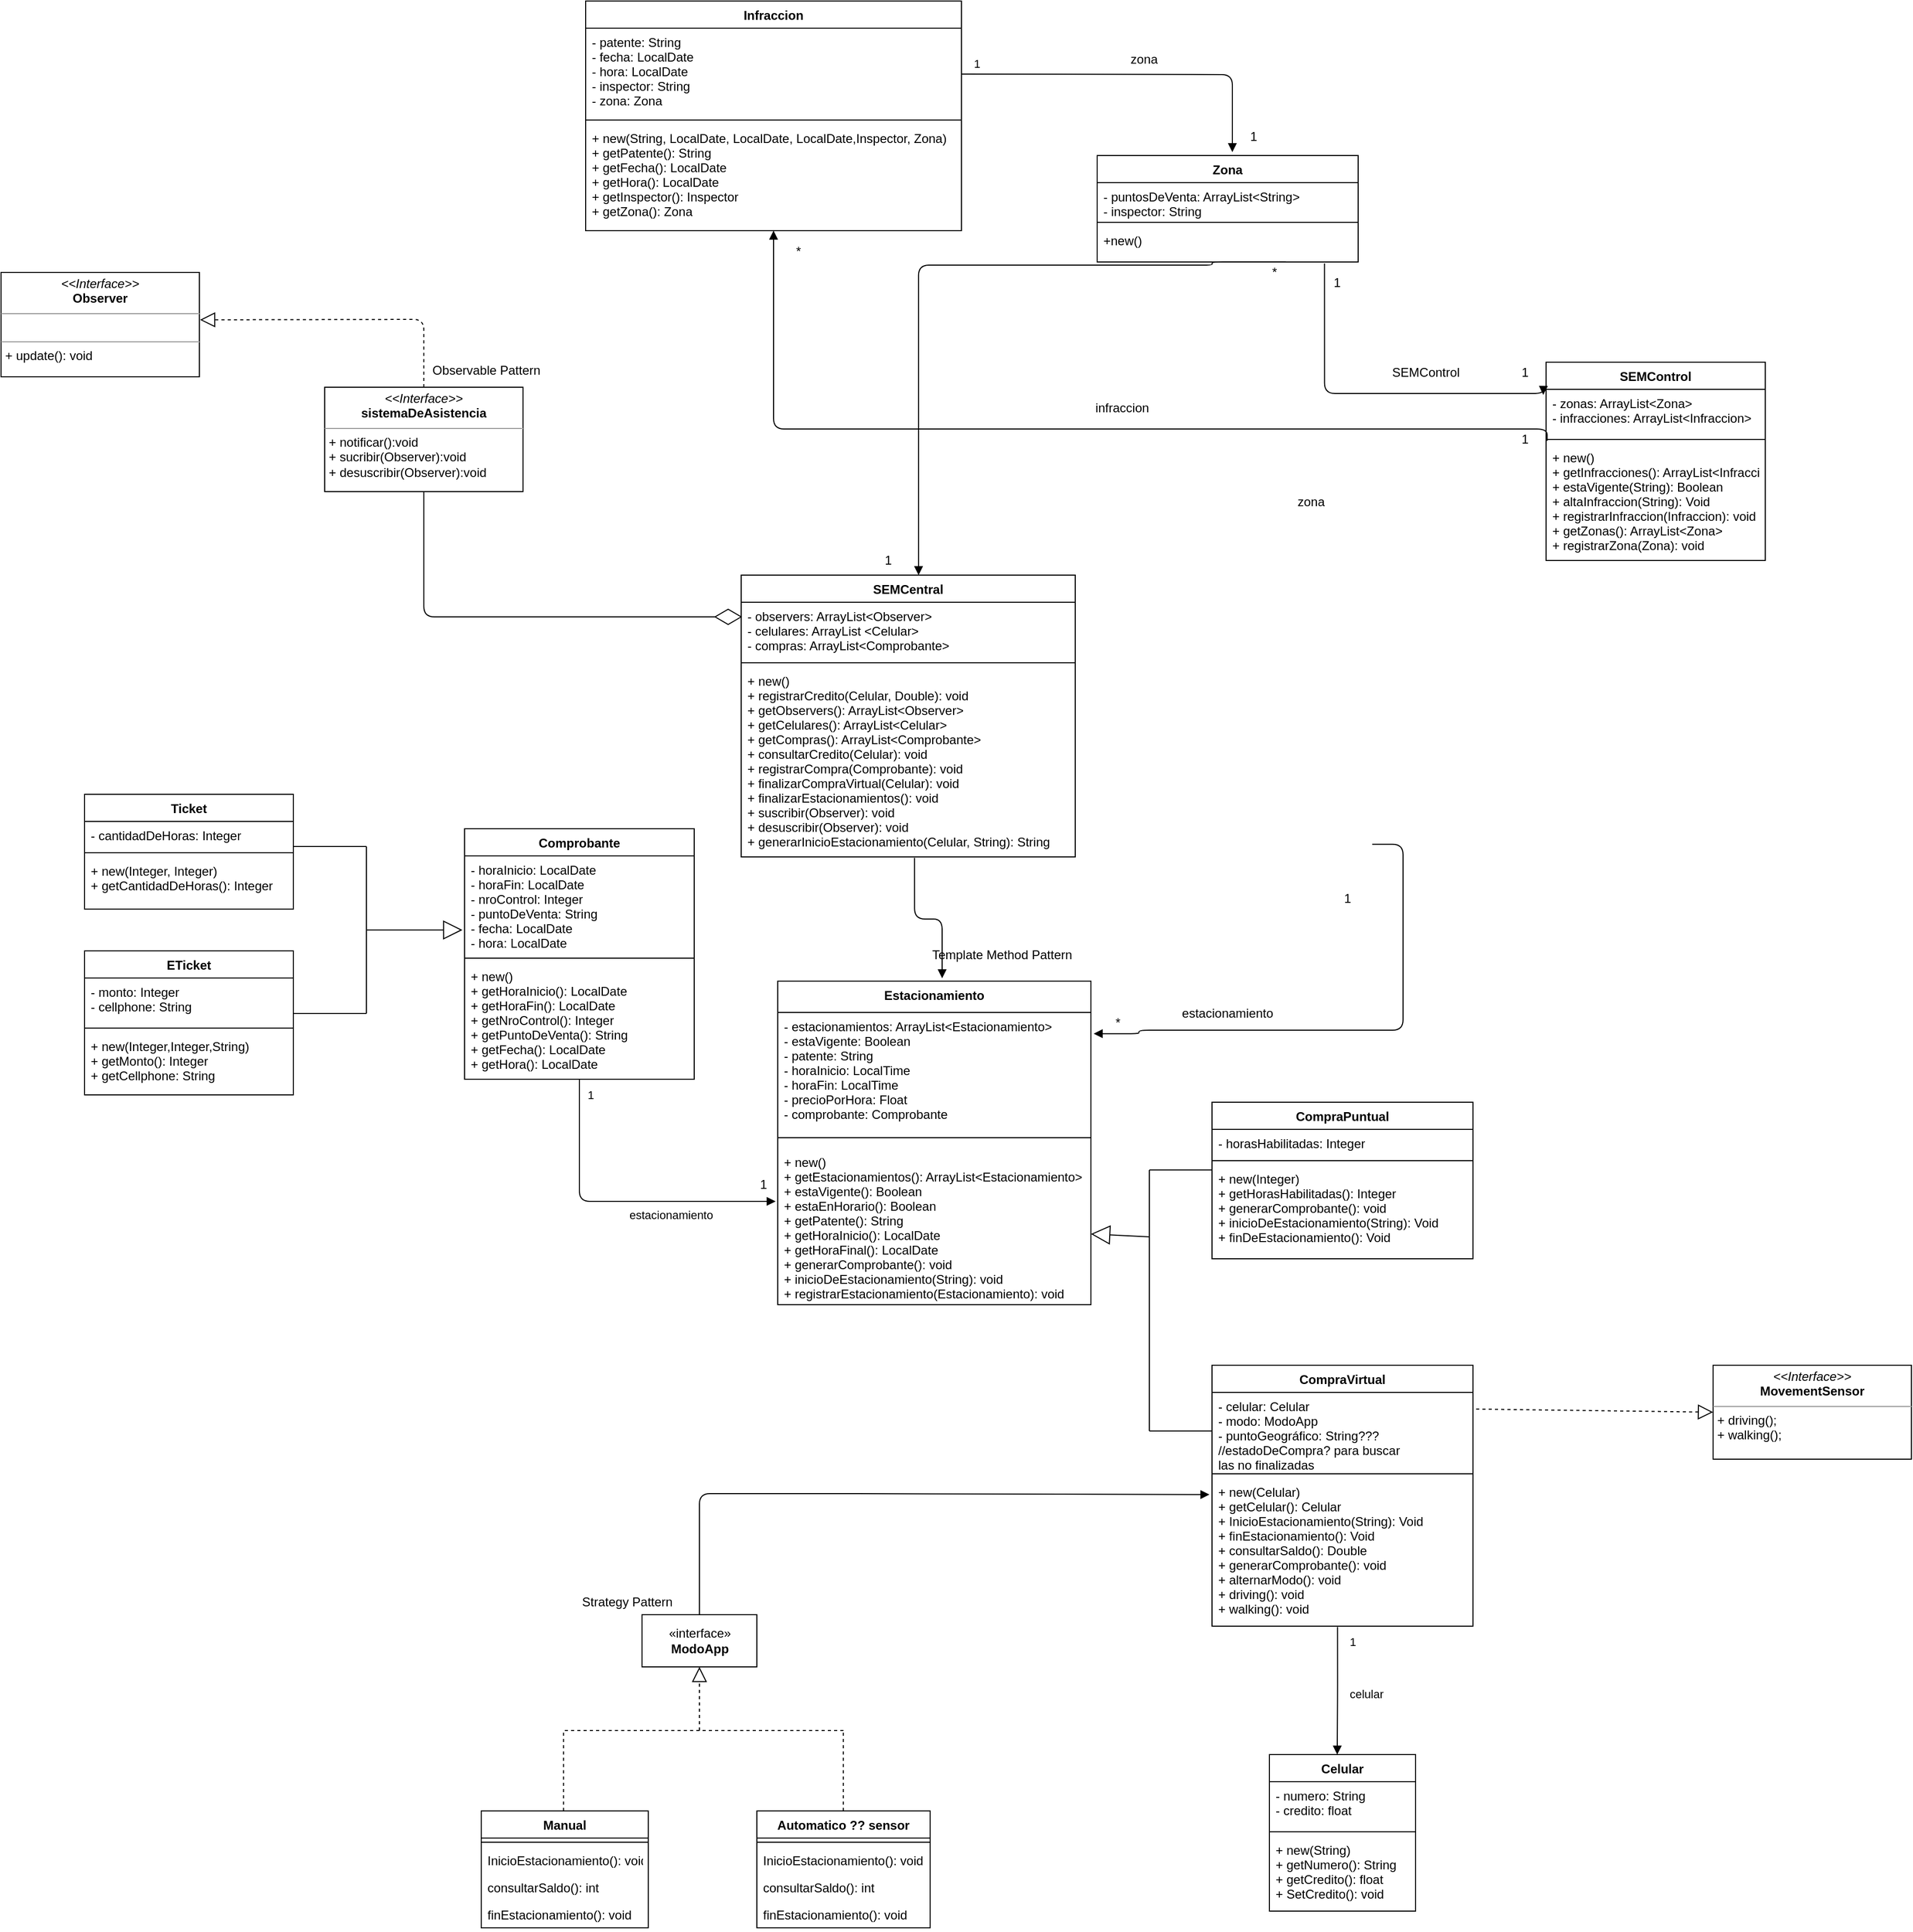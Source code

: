 <mxfile version="13.7.9" type="device"><diagram id="zWDdYugNEqTmdTYot4DA" name="Página-1"><mxGraphModel dx="2831" dy="1608" grid="1" gridSize="10" guides="1" tooltips="1" connect="1" arrows="1" fold="1" page="1" pageScale="1" pageWidth="1169" pageHeight="827" math="0" shadow="0"><root><mxCell id="0"/><mxCell id="1" parent="0"/><mxCell id="G2JlKahkvzNSAjYMPbh3-13" value="«interface»&lt;br&gt;&lt;b&gt;ModoApp&lt;/b&gt;" style="html=1;" parent="1" vertex="1"><mxGeometry x="254" y="816" width="110" height="50" as="geometry"/></mxCell><mxCell id="1degCRgwZSF1zZD3Z5Yq-2" value="&lt;p style=&quot;margin: 0px ; margin-top: 4px ; text-align: center&quot;&gt;&lt;i&gt;&amp;lt;&amp;lt;Interface&amp;gt;&amp;gt;&lt;/i&gt;&lt;br&gt;&lt;b&gt;sistemaDeAsistencia&lt;/b&gt;&lt;/p&gt;&lt;hr size=&quot;1&quot;&gt;&lt;p style=&quot;margin: 0px ; margin-left: 4px&quot;&gt;&lt;/p&gt;&lt;p style=&quot;margin: 0px ; margin-left: 4px&quot;&gt;+ notificar():void&lt;/p&gt;&lt;p style=&quot;margin: 0px ; margin-left: 4px&quot;&gt;+ sucribir(Observer):void&lt;/p&gt;&lt;p style=&quot;margin: 0px ; margin-left: 4px&quot;&gt;+ desuscribir(Observer):void&lt;/p&gt;" style="verticalAlign=top;align=left;overflow=fill;fontSize=12;fontFamily=Helvetica;html=1;" parent="1" vertex="1"><mxGeometry x="-50" y="-360" width="190" height="100" as="geometry"/></mxCell><mxCell id="1degCRgwZSF1zZD3Z5Yq-17" value="" style="endArrow=block;endSize=16;endFill=0;html=1;jumpSize=6;" parent="1" edge="1"><mxGeometry width="160" relative="1" as="geometry"><mxPoint x="-10" y="160" as="sourcePoint"/><mxPoint x="82" y="160" as="targetPoint"/><Array as="points"/></mxGeometry></mxCell><mxCell id="1degCRgwZSF1zZD3Z5Yq-19" value="&lt;p style=&quot;margin: 0px ; margin-top: 4px ; text-align: center&quot;&gt;&lt;i&gt;&amp;lt;&amp;lt;Interface&amp;gt;&amp;gt;&lt;/i&gt;&lt;br&gt;&lt;b&gt;Observer&lt;/b&gt;&lt;/p&gt;&lt;hr size=&quot;1&quot;&gt;&lt;p style=&quot;margin: 0px ; margin-left: 4px&quot;&gt;&lt;br&gt;&lt;/p&gt;&lt;hr size=&quot;1&quot;&gt;&lt;p style=&quot;margin: 0px ; margin-left: 4px&quot;&gt;+ update(): void&lt;/p&gt;" style="verticalAlign=top;align=left;overflow=fill;fontSize=12;fontFamily=Helvetica;html=1;" parent="1" vertex="1"><mxGeometry x="-360" y="-470" width="190" height="100" as="geometry"/></mxCell><mxCell id="1degCRgwZSF1zZD3Z5Yq-22" value="Template Method Pattern" style="text;align=center;fontStyle=0;verticalAlign=middle;spacingLeft=3;spacingRight=3;strokeColor=none;rotatable=0;points=[[0,0.5],[1,0.5]];portConstraint=eastwest;" parent="1" vertex="1"><mxGeometry x="524" y="170" width="150" height="26" as="geometry"/></mxCell><mxCell id="1degCRgwZSF1zZD3Z5Yq-23" value="Observable Pattern" style="text;align=center;fontStyle=0;verticalAlign=middle;spacingLeft=3;spacingRight=3;strokeColor=none;rotatable=0;points=[[0,0.5],[1,0.5]];portConstraint=eastwest;" parent="1" vertex="1"><mxGeometry x="50" y="-390" width="110" height="26" as="geometry"/></mxCell><mxCell id="1degCRgwZSF1zZD3Z5Yq-24" value="Strategy Pattern" style="text;align=center;fontStyle=0;verticalAlign=middle;spacingLeft=3;spacingRight=3;strokeColor=none;rotatable=0;points=[[0,0.5],[1,0.5]];portConstraint=eastwest;" parent="1" vertex="1"><mxGeometry x="200" y="790" width="80" height="26" as="geometry"/></mxCell><mxCell id="1degCRgwZSF1zZD3Z5Yq-25" value="*" style="text;html=1;strokeColor=none;fillColor=none;align=center;verticalAlign=middle;whiteSpace=wrap;rounded=0;" parent="1" vertex="1"><mxGeometry x="840" y="-480" width="40" height="20" as="geometry"/></mxCell><mxCell id="Cveqip_SLvgrmcc0p-iW-20" value="Zona" style="swimlane;fontStyle=1;align=center;verticalAlign=top;childLayout=stackLayout;horizontal=1;startSize=26;horizontalStack=0;resizeParent=1;resizeParentMax=0;resizeLast=0;collapsible=1;marginBottom=0;" parent="1" vertex="1"><mxGeometry x="690" y="-582" width="250" height="102" as="geometry"/></mxCell><mxCell id="Cveqip_SLvgrmcc0p-iW-21" value="- puntosDeVenta: ArrayList&lt;String&gt;&#10;- inspector: String" style="text;strokeColor=none;fillColor=none;align=left;verticalAlign=top;spacingLeft=4;spacingRight=4;overflow=hidden;rotatable=0;points=[[0,0.5],[1,0.5]];portConstraint=eastwest;" parent="Cveqip_SLvgrmcc0p-iW-20" vertex="1"><mxGeometry y="26" width="250" height="34" as="geometry"/></mxCell><mxCell id="Cveqip_SLvgrmcc0p-iW-22" value="" style="line;strokeWidth=1;fillColor=none;align=left;verticalAlign=middle;spacingTop=-1;spacingLeft=3;spacingRight=3;rotatable=0;labelPosition=right;points=[];portConstraint=eastwest;" parent="Cveqip_SLvgrmcc0p-iW-20" vertex="1"><mxGeometry y="60" width="250" height="8" as="geometry"/></mxCell><mxCell id="Cveqip_SLvgrmcc0p-iW-23" value="+new()" style="text;strokeColor=none;fillColor=none;align=left;verticalAlign=top;spacingLeft=4;spacingRight=4;overflow=hidden;rotatable=0;points=[[0,0.5],[1,0.5]];portConstraint=eastwest;" parent="Cveqip_SLvgrmcc0p-iW-20" vertex="1"><mxGeometry y="68" width="250" height="34" as="geometry"/></mxCell><mxCell id="UkGTE2zOA-ycfDK2QT69-9" value="Estacionamiento" style="swimlane;fontStyle=1;align=center;verticalAlign=top;childLayout=stackLayout;horizontal=1;startSize=30;horizontalStack=0;resizeParent=1;resizeParentMax=0;resizeLast=0;collapsible=1;marginBottom=0;" parent="1" vertex="1"><mxGeometry x="384" y="209" width="300" height="310" as="geometry"/></mxCell><mxCell id="UkGTE2zOA-ycfDK2QT69-10" value="- estacionamientos: ArrayList&lt;Estacionamiento&gt;&#10;- estaVigente: Boolean&#10;- patente: String&#10;- horaInicio: LocalTime&#10;- horaFin: LocalTime&#10;- precioPorHora: Float&#10;- comprobante: Comprobante" style="text;strokeColor=none;fillColor=none;align=left;verticalAlign=top;spacingLeft=4;spacingRight=4;overflow=hidden;rotatable=0;points=[[0,0.5],[1,0.5]];portConstraint=eastwest;" parent="UkGTE2zOA-ycfDK2QT69-9" vertex="1"><mxGeometry y="30" width="300" height="110" as="geometry"/></mxCell><mxCell id="UkGTE2zOA-ycfDK2QT69-11" value="" style="line;strokeWidth=1;fillColor=none;align=left;verticalAlign=middle;spacingTop=-1;spacingLeft=3;spacingRight=3;rotatable=0;labelPosition=right;points=[];portConstraint=eastwest;" parent="UkGTE2zOA-ycfDK2QT69-9" vertex="1"><mxGeometry y="140" width="300" height="20" as="geometry"/></mxCell><mxCell id="UkGTE2zOA-ycfDK2QT69-12" value="+ new()&#10;+ getEstacionamientos(): ArrayList&lt;Estacionamiento&gt;&#10;+ estaVigente(): Boolean&#10;+ estaEnHorario(): Boolean&#10;+ getPatente(): String&#10;+ getHoraInicio(): LocalDate&#10;+ getHoraFinal(): LocalDate&#10;+ generarComprobante(): void&#10;+ inicioDeEstacionamiento(String): void  &#10;+ registrarEstacionamiento(Estacionamiento): void&#10;" style="text;strokeColor=none;fillColor=none;align=left;verticalAlign=top;spacingLeft=4;spacingRight=4;overflow=hidden;rotatable=0;points=[[0,0.5],[1,0.5]];portConstraint=eastwest;" parent="UkGTE2zOA-ycfDK2QT69-9" vertex="1"><mxGeometry y="160" width="300" height="150" as="geometry"/></mxCell><mxCell id="UkGTE2zOA-ycfDK2QT69-25" value="Infraccion" style="swimlane;fontStyle=1;align=center;verticalAlign=top;childLayout=stackLayout;horizontal=1;startSize=26;horizontalStack=0;resizeParent=1;resizeParentMax=0;resizeLast=0;collapsible=1;marginBottom=0;" parent="1" vertex="1"><mxGeometry x="200" y="-730" width="360" height="220" as="geometry"/></mxCell><mxCell id="UkGTE2zOA-ycfDK2QT69-26" value="- patente: String&#10;- fecha: LocalDate&#10;- hora: LocalDate&#10;- inspector: String&#10;- zona: Zona" style="text;strokeColor=none;fillColor=none;align=left;verticalAlign=top;spacingLeft=4;spacingRight=4;overflow=hidden;rotatable=0;points=[[0,0.5],[1,0.5]];portConstraint=eastwest;" parent="UkGTE2zOA-ycfDK2QT69-25" vertex="1"><mxGeometry y="26" width="360" height="84" as="geometry"/></mxCell><mxCell id="UkGTE2zOA-ycfDK2QT69-27" value="" style="line;strokeWidth=1;fillColor=none;align=left;verticalAlign=middle;spacingTop=-1;spacingLeft=3;spacingRight=3;rotatable=0;labelPosition=right;points=[];portConstraint=eastwest;" parent="UkGTE2zOA-ycfDK2QT69-25" vertex="1"><mxGeometry y="110" width="360" height="8" as="geometry"/></mxCell><mxCell id="UkGTE2zOA-ycfDK2QT69-28" value="+ new(String, LocalDate, LocalDate, LocalDate,Inspector, Zona)&#10;+ getPatente(): String&#10;+ getFecha(): LocalDate&#10;+ getHora(): LocalDate&#10;+ getInspector(): Inspector&#10;+ getZona(): Zona" style="text;strokeColor=none;fillColor=none;align=left;verticalAlign=top;spacingLeft=4;spacingRight=4;overflow=hidden;rotatable=0;points=[[0,0.5],[1,0.5]];portConstraint=eastwest;" parent="UkGTE2zOA-ycfDK2QT69-25" vertex="1"><mxGeometry y="118" width="360" height="102" as="geometry"/></mxCell><mxCell id="UkGTE2zOA-ycfDK2QT69-46" value="SEMControl" style="swimlane;fontStyle=1;align=center;verticalAlign=top;childLayout=stackLayout;horizontal=1;startSize=26;horizontalStack=0;resizeParent=1;resizeParentMax=0;resizeLast=0;collapsible=1;marginBottom=0;" parent="1" vertex="1"><mxGeometry x="1120" y="-384" width="210" height="190" as="geometry"/></mxCell><mxCell id="UkGTE2zOA-ycfDK2QT69-47" value="- zonas: ArrayList&lt;Zona&gt;&#10;- infracciones: ArrayList&lt;Infraccion&gt;" style="text;strokeColor=none;fillColor=none;align=left;verticalAlign=top;spacingLeft=4;spacingRight=4;overflow=hidden;rotatable=0;points=[[0,0.5],[1,0.5]];portConstraint=eastwest;" parent="UkGTE2zOA-ycfDK2QT69-46" vertex="1"><mxGeometry y="26" width="210" height="44" as="geometry"/></mxCell><mxCell id="UkGTE2zOA-ycfDK2QT69-48" value="" style="line;strokeWidth=1;fillColor=none;align=left;verticalAlign=middle;spacingTop=-1;spacingLeft=3;spacingRight=3;rotatable=0;labelPosition=right;points=[];portConstraint=eastwest;" parent="UkGTE2zOA-ycfDK2QT69-46" vertex="1"><mxGeometry y="70" width="210" height="8" as="geometry"/></mxCell><mxCell id="UkGTE2zOA-ycfDK2QT69-49" value="+ new()&#10;+ getInfracciones(): ArrayList&lt;Infraccion&gt;&#10;+ estaVigente(String): Boolean&#10;+ altaInfraccion(String): Void&#10;+ registrarInfraccion(Infraccion): void&#10;+ getZonas(): ArrayList&lt;Zona&gt;&#10;+ registrarZona(Zona): void&#10;" style="text;strokeColor=none;fillColor=none;align=left;verticalAlign=top;spacingLeft=4;spacingRight=4;overflow=hidden;rotatable=0;points=[[0,0.5],[1,0.5]];portConstraint=eastwest;" parent="UkGTE2zOA-ycfDK2QT69-46" vertex="1"><mxGeometry y="78" width="210" height="112" as="geometry"/></mxCell><mxCell id="Cveqip_SLvgrmcc0p-iW-24" value="Comprobante" style="swimlane;fontStyle=1;align=center;verticalAlign=top;childLayout=stackLayout;horizontal=1;startSize=26;horizontalStack=0;resizeParent=1;resizeParentMax=0;resizeLast=0;collapsible=1;marginBottom=0;" parent="1" vertex="1"><mxGeometry x="84" y="63" width="220" height="240" as="geometry"/></mxCell><mxCell id="Cveqip_SLvgrmcc0p-iW-25" value="- horaInicio: LocalDate&#10;- horaFin: LocalDate&#10;- nroControl: Integer&#10;- puntoDeVenta: String&#10;- fecha: LocalDate&#10;- hora: LocalDate" style="text;strokeColor=none;fillColor=none;align=left;verticalAlign=top;spacingLeft=4;spacingRight=4;overflow=hidden;rotatable=0;points=[[0,0.5],[1,0.5]];portConstraint=eastwest;" parent="Cveqip_SLvgrmcc0p-iW-24" vertex="1"><mxGeometry y="26" width="220" height="94" as="geometry"/></mxCell><mxCell id="Cveqip_SLvgrmcc0p-iW-26" value="" style="line;strokeWidth=1;fillColor=none;align=left;verticalAlign=middle;spacingTop=-1;spacingLeft=3;spacingRight=3;rotatable=0;labelPosition=right;points=[];portConstraint=eastwest;" parent="Cveqip_SLvgrmcc0p-iW-24" vertex="1"><mxGeometry y="120" width="220" height="8" as="geometry"/></mxCell><mxCell id="Cveqip_SLvgrmcc0p-iW-27" value="+ new()&#10;+ getHoraInicio(): LocalDate&#10;+ getHoraFin(): LocalDate&#10;+ getNroControl(): Integer&#10;+ getPuntoDeVenta(): String&#10;+ getFecha(): LocalDate&#10;+ getHora(): LocalDate" style="text;strokeColor=none;fillColor=none;align=left;verticalAlign=top;spacingLeft=4;spacingRight=4;overflow=hidden;rotatable=0;points=[[0,0.5],[1,0.5]];portConstraint=eastwest;" parent="Cveqip_SLvgrmcc0p-iW-24" vertex="1"><mxGeometry y="128" width="220" height="112" as="geometry"/></mxCell><mxCell id="1degCRgwZSF1zZD3Z5Yq-38" value="*" style="text;html=1;strokeColor=none;fillColor=none;align=center;verticalAlign=middle;whiteSpace=wrap;rounded=0;" parent="1" vertex="1"><mxGeometry x="690" y="239" width="40" height="20" as="geometry"/></mxCell><mxCell id="1degCRgwZSF1zZD3Z5Yq-39" value="1" style="text;html=1;strokeColor=none;fillColor=none;align=center;verticalAlign=middle;whiteSpace=wrap;rounded=0;" parent="1" vertex="1"><mxGeometry x="910" y="120" width="40" height="20" as="geometry"/></mxCell><mxCell id="1degCRgwZSF1zZD3Z5Yq-40" value="estacionamiento" style="text;html=1;strokeColor=none;fillColor=none;align=center;verticalAlign=middle;whiteSpace=wrap;rounded=0;" parent="1" vertex="1"><mxGeometry x="770" y="230" width="90" height="20" as="geometry"/></mxCell><mxCell id="1degCRgwZSF1zZD3Z5Yq-41" value="*" style="text;html=1;strokeColor=none;fillColor=none;align=center;verticalAlign=middle;whiteSpace=wrap;rounded=0;" parent="1" vertex="1"><mxGeometry x="384" y="-500" width="40" height="20" as="geometry"/></mxCell><mxCell id="1degCRgwZSF1zZD3Z5Yq-42" value="1" style="text;html=1;strokeColor=none;fillColor=none;align=center;verticalAlign=middle;whiteSpace=wrap;rounded=0;" parent="1" vertex="1"><mxGeometry x="900" y="-470" width="40" height="20" as="geometry"/></mxCell><mxCell id="1degCRgwZSF1zZD3Z5Yq-43" value="infraccion" style="text;html=1;strokeColor=none;fillColor=none;align=center;verticalAlign=middle;whiteSpace=wrap;rounded=0;" parent="1" vertex="1"><mxGeometry x="669" y="-350" width="90" height="20" as="geometry"/></mxCell><mxCell id="1degCRgwZSF1zZD3Z5Yq-46" value="1" style="text;html=1;strokeColor=none;fillColor=none;align=center;verticalAlign=middle;whiteSpace=wrap;rounded=0;" parent="1" vertex="1"><mxGeometry x="1080" y="-384" width="40" height="20" as="geometry"/></mxCell><mxCell id="1degCRgwZSF1zZD3Z5Yq-47" value="1" style="text;html=1;strokeColor=none;fillColor=none;align=center;verticalAlign=middle;whiteSpace=wrap;rounded=0;" parent="1" vertex="1"><mxGeometry x="470" y="-204" width="40" height="20" as="geometry"/></mxCell><mxCell id="1degCRgwZSF1zZD3Z5Yq-50" value="1" style="text;html=1;strokeColor=none;fillColor=none;align=center;verticalAlign=middle;whiteSpace=wrap;rounded=0;" parent="1" vertex="1"><mxGeometry x="1080" y="-320" width="40" height="20" as="geometry"/></mxCell><mxCell id="1degCRgwZSF1zZD3Z5Yq-51" value="SEMControl" style="text;html=1;strokeColor=none;fillColor=none;align=center;verticalAlign=middle;whiteSpace=wrap;rounded=0;" parent="1" vertex="1"><mxGeometry x="960" y="-384" width="90" height="20" as="geometry"/></mxCell><mxCell id="1degCRgwZSF1zZD3Z5Yq-57" value="1" style="text;html=1;strokeColor=none;fillColor=none;align=center;verticalAlign=middle;whiteSpace=wrap;rounded=0;" parent="1" vertex="1"><mxGeometry x="820" y="-610" width="40" height="20" as="geometry"/></mxCell><mxCell id="1degCRgwZSF1zZD3Z5Yq-58" value="zona" style="text;html=1;strokeColor=none;fillColor=none;align=center;verticalAlign=middle;whiteSpace=wrap;rounded=0;" parent="1" vertex="1"><mxGeometry x="690" y="-684" width="90" height="20" as="geometry"/></mxCell><mxCell id="1degCRgwZSF1zZD3Z5Yq-61" value="zona" style="text;html=1;strokeColor=none;fillColor=none;align=center;verticalAlign=middle;whiteSpace=wrap;rounded=0;" parent="1" vertex="1"><mxGeometry x="850" y="-260" width="90" height="20" as="geometry"/></mxCell><mxCell id="1degCRgwZSF1zZD3Z5Yq-70" value="&lt;p style=&quot;margin: 0px ; margin-top: 4px ; text-align: center&quot;&gt;&lt;i&gt;&amp;lt;&amp;lt;Interface&amp;gt;&amp;gt;&lt;/i&gt;&lt;br&gt;&lt;b&gt;MovementSensor&lt;/b&gt;&lt;/p&gt;&lt;hr size=&quot;1&quot;&gt;&lt;p style=&quot;margin: 0px 0px 0px 4px&quot;&gt;+ driving();&lt;br&gt;&lt;/p&gt;&lt;p style=&quot;margin: 0px ; margin-left: 4px&quot;&gt;&lt;span&gt;+ walking()&lt;/span&gt;&lt;span&gt;;&lt;/span&gt;&lt;br&gt;&lt;/p&gt;" style="verticalAlign=top;align=left;overflow=fill;fontSize=12;fontFamily=Helvetica;html=1;" parent="1" vertex="1"><mxGeometry x="1280" y="577" width="190" height="90" as="geometry"/></mxCell><mxCell id="UkGTE2zOA-ycfDK2QT69-1" value="Ticket" style="swimlane;fontStyle=1;align=center;verticalAlign=top;childLayout=stackLayout;horizontal=1;startSize=26;horizontalStack=0;resizeParent=1;resizeParentMax=0;resizeLast=0;collapsible=1;marginBottom=0;" parent="1" vertex="1"><mxGeometry x="-280" y="30" width="200" height="110" as="geometry"/></mxCell><mxCell id="UkGTE2zOA-ycfDK2QT69-2" value="- cantidadDeHoras: Integer" style="text;strokeColor=none;fillColor=none;align=left;verticalAlign=top;spacingLeft=4;spacingRight=4;overflow=hidden;rotatable=0;points=[[0,0.5],[1,0.5]];portConstraint=eastwest;" parent="UkGTE2zOA-ycfDK2QT69-1" vertex="1"><mxGeometry y="26" width="200" height="26" as="geometry"/></mxCell><mxCell id="UkGTE2zOA-ycfDK2QT69-3" value="" style="line;strokeWidth=1;fillColor=none;align=left;verticalAlign=middle;spacingTop=-1;spacingLeft=3;spacingRight=3;rotatable=0;labelPosition=right;points=[];portConstraint=eastwest;" parent="UkGTE2zOA-ycfDK2QT69-1" vertex="1"><mxGeometry y="52" width="200" height="8" as="geometry"/></mxCell><mxCell id="UkGTE2zOA-ycfDK2QT69-4" value="+ new(Integer, Integer)&#10;+ getCantidadDeHoras(): Integer" style="text;strokeColor=none;fillColor=none;align=left;verticalAlign=top;spacingLeft=4;spacingRight=4;overflow=hidden;rotatable=0;points=[[0,0.5],[1,0.5]];portConstraint=eastwest;" parent="UkGTE2zOA-ycfDK2QT69-1" vertex="1"><mxGeometry y="60" width="200" height="50" as="geometry"/></mxCell><mxCell id="WmdUq0B6m3n7uV1WsScL-1" value="ETicket" style="swimlane;fontStyle=1;align=center;verticalAlign=top;childLayout=stackLayout;horizontal=1;startSize=26;horizontalStack=0;resizeParent=1;resizeParentMax=0;resizeLast=0;collapsible=1;marginBottom=0;" parent="1" vertex="1"><mxGeometry x="-280" y="180" width="200" height="138" as="geometry"/></mxCell><mxCell id="WmdUq0B6m3n7uV1WsScL-2" value="- monto: Integer&#10;- cellphone: String" style="text;strokeColor=none;fillColor=none;align=left;verticalAlign=top;spacingLeft=4;spacingRight=4;overflow=hidden;rotatable=0;points=[[0,0.5],[1,0.5]];portConstraint=eastwest;" parent="WmdUq0B6m3n7uV1WsScL-1" vertex="1"><mxGeometry y="26" width="200" height="44" as="geometry"/></mxCell><mxCell id="WmdUq0B6m3n7uV1WsScL-3" value="" style="line;strokeWidth=1;fillColor=none;align=left;verticalAlign=middle;spacingTop=-1;spacingLeft=3;spacingRight=3;rotatable=0;labelPosition=right;points=[];portConstraint=eastwest;" parent="WmdUq0B6m3n7uV1WsScL-1" vertex="1"><mxGeometry y="70" width="200" height="8" as="geometry"/></mxCell><mxCell id="WmdUq0B6m3n7uV1WsScL-4" value="+ new(Integer,Integer,String)&#10;+ getMonto(): Integer&#10;+ getCellphone: String" style="text;strokeColor=none;fillColor=none;align=left;verticalAlign=top;spacingLeft=4;spacingRight=4;overflow=hidden;rotatable=0;points=[[0,0.5],[1,0.5]];portConstraint=eastwest;" parent="WmdUq0B6m3n7uV1WsScL-1" vertex="1"><mxGeometry y="78" width="200" height="60" as="geometry"/></mxCell><mxCell id="WmdUq0B6m3n7uV1WsScL-6" value="" style="endArrow=none;html=1;edgeStyle=orthogonalEdgeStyle;" parent="1" edge="1"><mxGeometry relative="1" as="geometry"><mxPoint x="-80" y="80.03" as="sourcePoint"/><mxPoint x="-10" y="80.03" as="targetPoint"/><Array as="points"><mxPoint x="-30" y="80.03"/></Array></mxGeometry></mxCell><mxCell id="WmdUq0B6m3n7uV1WsScL-9" value="" style="endArrow=none;html=1;edgeStyle=orthogonalEdgeStyle;rounded=1;" parent="1" edge="1"><mxGeometry relative="1" as="geometry"><mxPoint x="-10" y="80" as="sourcePoint"/><mxPoint x="-10" y="240" as="targetPoint"/></mxGeometry></mxCell><mxCell id="WmdUq0B6m3n7uV1WsScL-10" value="" style="endArrow=none;html=1;edgeStyle=orthogonalEdgeStyle;" parent="1" edge="1"><mxGeometry relative="1" as="geometry"><mxPoint x="-80" y="240" as="sourcePoint"/><mxPoint x="-10" y="240" as="targetPoint"/></mxGeometry></mxCell><mxCell id="WmdUq0B6m3n7uV1WsScL-11" value="estacionamiento" style="endArrow=block;endFill=1;html=1;edgeStyle=orthogonalEdgeStyle;align=left;verticalAlign=top;strokeWidth=1;exitX=0.5;exitY=1;exitDx=0;exitDy=0;" parent="1" source="Cveqip_SLvgrmcc0p-iW-24" edge="1"><mxGeometry x="-0.233" y="46" relative="1" as="geometry"><mxPoint x="150" y="350" as="sourcePoint"/><mxPoint x="382" y="420" as="targetPoint"/><Array as="points"><mxPoint x="194" y="420"/></Array><mxPoint x="46" y="46" as="offset"/></mxGeometry></mxCell><mxCell id="WmdUq0B6m3n7uV1WsScL-12" value="1" style="edgeLabel;resizable=0;html=1;align=left;verticalAlign=bottom;" parent="WmdUq0B6m3n7uV1WsScL-11" connectable="0" vertex="1"><mxGeometry x="-1" relative="1" as="geometry"><mxPoint x="6" y="23" as="offset"/></mxGeometry></mxCell><mxCell id="WmdUq0B6m3n7uV1WsScL-13" value="1" style="text;html=1;align=center;verticalAlign=middle;resizable=0;points=[];autosize=1;" parent="1" vertex="1"><mxGeometry x="360" y="394" width="20" height="20" as="geometry"/></mxCell><mxCell id="WmdUq0B6m3n7uV1WsScL-14" value="" style="endArrow=block;endFill=1;html=1;edgeStyle=orthogonalEdgeStyle;align=left;verticalAlign=top;strokeWidth=1;exitX=0.494;exitY=1.011;exitDx=0;exitDy=0;exitPerimeter=0;entryX=1.009;entryY=0.185;entryDx=0;entryDy=0;entryPerimeter=0;" parent="1" target="UkGTE2zOA-ycfDK2QT69-10" edge="1"><mxGeometry x="-1" relative="1" as="geometry"><mxPoint x="953.5" y="77.892" as="sourcePoint"/><mxPoint x="1020" y="170" as="targetPoint"/><Array as="points"><mxPoint x="983" y="256"/><mxPoint x="730" y="256"/><mxPoint x="730" y="259"/></Array></mxGeometry></mxCell><mxCell id="WmdUq0B6m3n7uV1WsScL-16" value="" style="endArrow=block;endSize=16;endFill=0;html=1;strokeWidth=1;" parent="1" target="UkGTE2zOA-ycfDK2QT69-12" edge="1"><mxGeometry x="-0.354" y="16" width="160" relative="1" as="geometry"><mxPoint x="740" y="454" as="sourcePoint"/><mxPoint x="644" y="375" as="targetPoint"/><Array as="points"/><mxPoint as="offset"/></mxGeometry></mxCell><mxCell id="WmdUq0B6m3n7uV1WsScL-17" value="" style="endArrow=none;html=1;edgeStyle=orthogonalEdgeStyle;strokeWidth=1;" parent="1" edge="1"><mxGeometry relative="1" as="geometry"><mxPoint x="740" y="390" as="sourcePoint"/><mxPoint x="740" y="640" as="targetPoint"/></mxGeometry></mxCell><mxCell id="WmdUq0B6m3n7uV1WsScL-20" value="celular" style="endArrow=block;endFill=1;html=1;edgeStyle=orthogonalEdgeStyle;align=left;verticalAlign=top;strokeWidth=1;entryX=0.464;entryY=0;entryDx=0;entryDy=0;entryPerimeter=0;exitX=0.481;exitY=1.005;exitDx=0;exitDy=0;exitPerimeter=0;" parent="1" source="UkGTE2zOA-ycfDK2QT69-41" target="UkGTE2zOA-ycfDK2QT69-17" edge="1"><mxGeometry x="-0.147" y="10" relative="1" as="geometry"><mxPoint x="970" y="890" as="sourcePoint"/><mxPoint x="1100" y="890" as="targetPoint"/><mxPoint y="-1" as="offset"/></mxGeometry></mxCell><mxCell id="WmdUq0B6m3n7uV1WsScL-21" value="1" style="edgeLabel;resizable=0;html=1;align=left;verticalAlign=bottom;" parent="WmdUq0B6m3n7uV1WsScL-20" connectable="0" vertex="1"><mxGeometry x="-1" relative="1" as="geometry"><mxPoint x="9.75" y="22.29" as="offset"/></mxGeometry></mxCell><mxCell id="WmdUq0B6m3n7uV1WsScL-22" value="" style="endArrow=block;endFill=1;html=1;edgeStyle=orthogonalEdgeStyle;align=left;verticalAlign=top;strokeWidth=1;exitX=0.5;exitY=0;exitDx=0;exitDy=0;entryX=-0.01;entryY=0.112;entryDx=0;entryDy=0;entryPerimeter=0;" parent="1" source="G2JlKahkvzNSAjYMPbh3-13" target="UkGTE2zOA-ycfDK2QT69-41" edge="1"><mxGeometry x="0.322" y="-56" relative="1" as="geometry"><mxPoint x="290" y="740" as="sourcePoint"/><mxPoint x="450" y="730" as="targetPoint"/><Array as="points"><mxPoint x="309" y="700"/><mxPoint x="450" y="700"/></Array><mxPoint as="offset"/></mxGeometry></mxCell><mxCell id="WmdUq0B6m3n7uV1WsScL-26" value="" style="endArrow=block;dashed=1;endFill=0;endSize=12;html=1;strokeWidth=1;exitX=1.012;exitY=0.216;exitDx=0;exitDy=0;exitPerimeter=0;entryX=0;entryY=0.5;entryDx=0;entryDy=0;" parent="1" source="UkGTE2zOA-ycfDK2QT69-39" target="1degCRgwZSF1zZD3Z5Yq-70" edge="1"><mxGeometry width="160" relative="1" as="geometry"><mxPoint x="200" y="620" as="sourcePoint"/><mxPoint x="360" y="620" as="targetPoint"/></mxGeometry></mxCell><mxCell id="WmdUq0B6m3n7uV1WsScL-27" value="" style="endArrow=block;dashed=1;endFill=0;endSize=12;html=1;strokeWidth=1;" parent="1" edge="1"><mxGeometry width="160" relative="1" as="geometry"><mxPoint x="309" y="927" as="sourcePoint"/><mxPoint x="309" y="866" as="targetPoint"/></mxGeometry></mxCell><mxCell id="WmdUq0B6m3n7uV1WsScL-30" value="" style="endArrow=none;html=1;edgeStyle=orthogonalEdgeStyle;dashed=1;strokeWidth=1;" parent="1" edge="1"><mxGeometry relative="1" as="geometry"><mxPoint x="180" y="927" as="sourcePoint"/><mxPoint x="450" y="927" as="targetPoint"/></mxGeometry></mxCell><mxCell id="WmdUq0B6m3n7uV1WsScL-33" value="" style="endArrow=none;html=1;edgeStyle=orthogonalEdgeStyle;dashed=1;strokeWidth=1;" parent="1" edge="1"><mxGeometry relative="1" as="geometry"><mxPoint x="178.83" y="1004" as="sourcePoint"/><mxPoint x="178.83" y="927" as="targetPoint"/></mxGeometry></mxCell><mxCell id="WmdUq0B6m3n7uV1WsScL-36" value="" style="endArrow=none;html=1;edgeStyle=orthogonalEdgeStyle;dashed=1;strokeWidth=1;" parent="1" edge="1"><mxGeometry relative="1" as="geometry"><mxPoint x="446.83" y="1004" as="sourcePoint"/><mxPoint x="446.83" y="927" as="targetPoint"/></mxGeometry></mxCell><mxCell id="WmdUq0B6m3n7uV1WsScL-37" value="" style="endArrow=block;dashed=1;endFill=0;endSize=12;html=1;strokeWidth=1;entryX=1.003;entryY=0.454;entryDx=0;entryDy=0;entryPerimeter=0;exitX=0.5;exitY=0;exitDx=0;exitDy=0;" parent="1" source="1degCRgwZSF1zZD3Z5Yq-2" target="1degCRgwZSF1zZD3Z5Yq-19" edge="1"><mxGeometry width="160" relative="1" as="geometry"><mxPoint x="40" y="-425" as="sourcePoint"/><mxPoint x="50" y="-414" as="targetPoint"/><Array as="points"><mxPoint x="45" y="-425"/></Array></mxGeometry></mxCell><mxCell id="WmdUq0B6m3n7uV1WsScL-38" value="" style="endArrow=diamondThin;endFill=0;endSize=24;html=1;strokeWidth=1;exitX=0.5;exitY=1;exitDx=0;exitDy=0;" parent="1" source="1degCRgwZSF1zZD3Z5Yq-2" edge="1"><mxGeometry width="160" relative="1" as="geometry"><mxPoint x="224" y="-140" as="sourcePoint"/><mxPoint x="350" y="-140" as="targetPoint"/><Array as="points"><mxPoint x="45" y="-140"/></Array></mxGeometry></mxCell><mxCell id="UkGTE2zOA-ycfDK2QT69-50" value="SEMCentral" style="swimlane;fontStyle=1;align=center;verticalAlign=top;childLayout=stackLayout;horizontal=1;startSize=26;horizontalStack=0;resizeParent=1;resizeParentMax=0;resizeLast=0;collapsible=1;marginBottom=0;" parent="1" vertex="1"><mxGeometry x="349" y="-180" width="320" height="270" as="geometry"/></mxCell><mxCell id="UkGTE2zOA-ycfDK2QT69-51" value="- observers: ArrayList&lt;Observer&gt; &#10;- celulares: ArrayList &lt;Celular&gt;&#10;- compras: ArrayList&lt;Comprobante&gt;&#10;&#10;" style="text;strokeColor=none;fillColor=none;align=left;verticalAlign=top;spacingLeft=4;spacingRight=4;overflow=hidden;rotatable=0;points=[[0,0.5],[1,0.5]];portConstraint=eastwest;" parent="UkGTE2zOA-ycfDK2QT69-50" vertex="1"><mxGeometry y="26" width="320" height="54" as="geometry"/></mxCell><mxCell id="UkGTE2zOA-ycfDK2QT69-52" value="" style="line;strokeWidth=1;fillColor=none;align=left;verticalAlign=middle;spacingTop=-1;spacingLeft=3;spacingRight=3;rotatable=0;labelPosition=right;points=[];portConstraint=eastwest;" parent="UkGTE2zOA-ycfDK2QT69-50" vertex="1"><mxGeometry y="80" width="320" height="8" as="geometry"/></mxCell><mxCell id="UkGTE2zOA-ycfDK2QT69-53" value="+ new() &#10;+ registrarCredito(Celular, Double): void&#10;+ getObservers(): ArrayList&lt;Observer&gt; &#10;+ getCelulares(): ArrayList&lt;Celular&gt;&#10;+ getCompras(): ArrayList&lt;Comprobante&gt;&#10;+ consultarCredito(Celular): void&#10;+ registrarCompra(Comprobante): void&#10;+ finalizarCompraVirtual(Celular): void&#10;+ finalizarEstacionamientos(): void&#10;+ suscribir(Observer): void&#10;+ desuscribir(Observer): void&#10;+ generarInicioEstacionamiento(Celular, String): String&#10;&#10;" style="text;strokeColor=none;fillColor=none;align=left;verticalAlign=top;spacingLeft=4;spacingRight=4;overflow=hidden;rotatable=0;points=[[0,0.5],[1,0.5]];portConstraint=eastwest;" parent="UkGTE2zOA-ycfDK2QT69-50" vertex="1"><mxGeometry y="88" width="320" height="182" as="geometry"/></mxCell><mxCell id="WmdUq0B6m3n7uV1WsScL-43" value="" style="endArrow=block;endFill=1;html=1;edgeStyle=orthogonalEdgeStyle;align=left;verticalAlign=top;strokeWidth=1;exitX=0.871;exitY=1.042;exitDx=0;exitDy=0;exitPerimeter=0;entryX=-0.013;entryY=0.121;entryDx=0;entryDy=0;entryPerimeter=0;" parent="1" source="Cveqip_SLvgrmcc0p-iW-23" target="UkGTE2zOA-ycfDK2QT69-47" edge="1"><mxGeometry x="-1" relative="1" as="geometry"><mxPoint x="710" y="-410" as="sourcePoint"/><mxPoint x="870" y="-410" as="targetPoint"/><Array as="points"><mxPoint x="908" y="-354"/></Array></mxGeometry></mxCell><mxCell id="WmdUq0B6m3n7uV1WsScL-47" value="" style="endArrow=block;endFill=1;html=1;edgeStyle=orthogonalEdgeStyle;align=left;verticalAlign=top;strokeWidth=1;entryX=0.531;entryY=0;entryDx=0;entryDy=0;entryPerimeter=0;exitX=0.723;exitY=0.997;exitDx=0;exitDy=0;exitPerimeter=0;" parent="1" source="Cveqip_SLvgrmcc0p-iW-23" target="UkGTE2zOA-ycfDK2QT69-50" edge="1"><mxGeometry x="-1" relative="1" as="geometry"><mxPoint x="860" y="-430" as="sourcePoint"/><mxPoint x="863.25" y="-130.206" as="targetPoint"/><Array as="points"><mxPoint x="800" y="-480"/><mxPoint x="800" y="-477"/><mxPoint x="519" y="-477"/></Array></mxGeometry></mxCell><mxCell id="WmdUq0B6m3n7uV1WsScL-49" value="&lt;br&gt;" style="endArrow=block;endFill=1;html=1;edgeStyle=orthogonalEdgeStyle;align=left;verticalAlign=top;strokeWidth=1;exitX=0.005;exitY=1.123;exitDx=0;exitDy=0;exitPerimeter=0;" parent="1" source="UkGTE2zOA-ycfDK2QT69-47" target="UkGTE2zOA-ycfDK2QT69-28" edge="1"><mxGeometry x="-1" relative="1" as="geometry"><mxPoint x="660" y="-320" as="sourcePoint"/><mxPoint x="820" y="-320" as="targetPoint"/><Array as="points"><mxPoint x="380" y="-320"/></Array></mxGeometry></mxCell><mxCell id="WmdUq0B6m3n7uV1WsScL-53" value="" style="endArrow=block;endFill=1;html=1;edgeStyle=orthogonalEdgeStyle;align=left;verticalAlign=top;strokeWidth=1;entryX=0.525;entryY=-0.009;entryDx=0;entryDy=0;entryPerimeter=0;exitX=0.519;exitY=1.005;exitDx=0;exitDy=0;exitPerimeter=0;" parent="1" source="UkGTE2zOA-ycfDK2QT69-53" target="UkGTE2zOA-ycfDK2QT69-9" edge="1"><mxGeometry x="-1" relative="1" as="geometry"><mxPoint x="520" y="50" as="sourcePoint"/><mxPoint x="520" y="200" as="targetPoint"/></mxGeometry></mxCell><mxCell id="UkGTE2zOA-ycfDK2QT69-38" value="CompraVirtual" style="swimlane;fontStyle=1;align=center;verticalAlign=top;childLayout=stackLayout;horizontal=1;startSize=26;horizontalStack=0;resizeParent=1;resizeParentMax=0;resizeLast=0;collapsible=1;marginBottom=0;" parent="1" vertex="1"><mxGeometry x="800" y="577" width="250" height="250" as="geometry"/></mxCell><mxCell id="UkGTE2zOA-ycfDK2QT69-39" value="- celular: Celular&#10;- modo: ModoApp&#10;- puntoGeográfico: String???&#10;//estadoDeCompra? para buscar &#10;las no finalizadas" style="text;strokeColor=none;fillColor=none;align=left;verticalAlign=top;spacingLeft=4;spacingRight=4;overflow=hidden;rotatable=0;points=[[0,0.5],[1,0.5]];portConstraint=eastwest;" parent="UkGTE2zOA-ycfDK2QT69-38" vertex="1"><mxGeometry y="26" width="250" height="74" as="geometry"/></mxCell><mxCell id="UkGTE2zOA-ycfDK2QT69-40" value="" style="line;strokeWidth=1;fillColor=none;align=left;verticalAlign=middle;spacingTop=-1;spacingLeft=3;spacingRight=3;rotatable=0;labelPosition=right;points=[];portConstraint=eastwest;" parent="UkGTE2zOA-ycfDK2QT69-38" vertex="1"><mxGeometry y="100" width="250" height="8" as="geometry"/></mxCell><mxCell id="UkGTE2zOA-ycfDK2QT69-41" value="+ new(Celular)&#10;+ getCelular(): Celular&#10;+ InicioEstacionamiento(String): Void&#10;+ finEstacionamiento(): Void&#10;+ consultarSaldo(): Double&#10;+ generarComprobante(): void&#10;+ alternarModo(): void&#10;+ driving(): void&#10;+ walking(): void" style="text;strokeColor=none;fillColor=none;align=left;verticalAlign=top;spacingLeft=4;spacingRight=4;overflow=hidden;rotatable=0;points=[[0,0.5],[1,0.5]];portConstraint=eastwest;" parent="UkGTE2zOA-ycfDK2QT69-38" vertex="1"><mxGeometry y="108" width="250" height="142" as="geometry"/></mxCell><mxCell id="UkGTE2zOA-ycfDK2QT69-34" value="CompraPuntual" style="swimlane;fontStyle=1;align=center;verticalAlign=top;childLayout=stackLayout;horizontal=1;startSize=26;horizontalStack=0;resizeParent=1;resizeParentMax=0;resizeLast=0;collapsible=1;marginBottom=0;" parent="1" vertex="1"><mxGeometry x="800" y="325" width="250" height="150" as="geometry"/></mxCell><mxCell id="UkGTE2zOA-ycfDK2QT69-35" value="- horasHabilitadas: Integer" style="text;strokeColor=none;fillColor=none;align=left;verticalAlign=top;spacingLeft=4;spacingRight=4;overflow=hidden;rotatable=0;points=[[0,0.5],[1,0.5]];portConstraint=eastwest;" parent="UkGTE2zOA-ycfDK2QT69-34" vertex="1"><mxGeometry y="26" width="250" height="26" as="geometry"/></mxCell><mxCell id="UkGTE2zOA-ycfDK2QT69-36" value="" style="line;strokeWidth=1;fillColor=none;align=left;verticalAlign=middle;spacingTop=-1;spacingLeft=3;spacingRight=3;rotatable=0;labelPosition=right;points=[];portConstraint=eastwest;" parent="UkGTE2zOA-ycfDK2QT69-34" vertex="1"><mxGeometry y="52" width="250" height="8" as="geometry"/></mxCell><mxCell id="UkGTE2zOA-ycfDK2QT69-37" value="+ new(Integer)&#10;+ getHorasHabilitadas(): Integer &#10;+ generarComprobante(): void&#10;+ inicioDeEstacionamiento(String): Void&#10;+ finDeEstacionamiento(): Void" style="text;strokeColor=none;fillColor=none;align=left;verticalAlign=top;spacingLeft=4;spacingRight=4;overflow=hidden;rotatable=0;points=[[0,0.5],[1,0.5]];portConstraint=eastwest;" parent="UkGTE2zOA-ycfDK2QT69-34" vertex="1"><mxGeometry y="60" width="250" height="90" as="geometry"/></mxCell><mxCell id="WmdUq0B6m3n7uV1WsScL-55" value="" style="endArrow=none;html=1;edgeStyle=orthogonalEdgeStyle;strokeWidth=1;" parent="1" edge="1"><mxGeometry relative="1" as="geometry"><mxPoint x="740" y="389.83" as="sourcePoint"/><mxPoint x="800" y="389.83" as="targetPoint"/></mxGeometry></mxCell><mxCell id="WmdUq0B6m3n7uV1WsScL-58" value="" style="endArrow=none;html=1;edgeStyle=orthogonalEdgeStyle;strokeWidth=1;" parent="1" edge="1"><mxGeometry relative="1" as="geometry"><mxPoint x="740" y="640" as="sourcePoint"/><mxPoint x="800" y="640" as="targetPoint"/></mxGeometry></mxCell><mxCell id="UkGTE2zOA-ycfDK2QT69-17" value="Celular" style="swimlane;fontStyle=1;align=center;verticalAlign=top;childLayout=stackLayout;horizontal=1;startSize=26;horizontalStack=0;resizeParent=1;resizeParentMax=0;resizeLast=0;collapsible=1;marginBottom=0;" parent="1" vertex="1"><mxGeometry x="855" y="950" width="140" height="150" as="geometry"/></mxCell><mxCell id="UkGTE2zOA-ycfDK2QT69-18" value="- numero: String&#10;- credito: float" style="text;strokeColor=none;fillColor=none;align=left;verticalAlign=top;spacingLeft=4;spacingRight=4;overflow=hidden;rotatable=0;points=[[0,0.5],[1,0.5]];portConstraint=eastwest;" parent="UkGTE2zOA-ycfDK2QT69-17" vertex="1"><mxGeometry y="26" width="140" height="44" as="geometry"/></mxCell><mxCell id="UkGTE2zOA-ycfDK2QT69-19" value="" style="line;strokeWidth=1;fillColor=none;align=left;verticalAlign=middle;spacingTop=-1;spacingLeft=3;spacingRight=3;rotatable=0;labelPosition=right;points=[];portConstraint=eastwest;" parent="UkGTE2zOA-ycfDK2QT69-17" vertex="1"><mxGeometry y="70" width="140" height="8" as="geometry"/></mxCell><mxCell id="UkGTE2zOA-ycfDK2QT69-20" value="+ new(String)&#10;+ getNumero(): String&#10;+ getCredito(): float&#10;+ SetCredito(): void" style="text;strokeColor=none;fillColor=none;align=left;verticalAlign=top;spacingLeft=4;spacingRight=4;overflow=hidden;rotatable=0;points=[[0,0.5],[1,0.5]];portConstraint=eastwest;" parent="UkGTE2zOA-ycfDK2QT69-17" vertex="1"><mxGeometry y="78" width="140" height="72" as="geometry"/></mxCell><mxCell id="WmdUq0B6m3n7uV1WsScL-60" value="" style="endArrow=block;endFill=1;html=1;edgeStyle=orthogonalEdgeStyle;align=left;verticalAlign=top;strokeWidth=1;entryX=0.518;entryY=-0.032;entryDx=0;entryDy=0;entryPerimeter=0;" parent="1" target="Cveqip_SLvgrmcc0p-iW-20" edge="1"><mxGeometry x="-1" relative="1" as="geometry"><mxPoint x="560" y="-660" as="sourcePoint"/><mxPoint x="720" y="-660" as="targetPoint"/></mxGeometry></mxCell><mxCell id="WmdUq0B6m3n7uV1WsScL-61" value="1" style="edgeLabel;resizable=0;html=1;align=left;verticalAlign=bottom;" parent="WmdUq0B6m3n7uV1WsScL-60" connectable="0" vertex="1"><mxGeometry x="-1" relative="1" as="geometry"><mxPoint x="10" y="-2" as="offset"/></mxGeometry></mxCell><mxCell id="G2JlKahkvzNSAjYMPbh3-8" value="Automatico ?? sensor" style="swimlane;fontStyle=1;align=center;verticalAlign=top;childLayout=stackLayout;horizontal=1;startSize=26;horizontalStack=0;resizeParent=1;resizeParentMax=0;resizeLast=0;collapsible=1;marginBottom=0;" parent="1" vertex="1"><mxGeometry x="364" y="1004" width="166" height="112" as="geometry"/></mxCell><mxCell id="G2JlKahkvzNSAjYMPbh3-9" value="" style="line;strokeWidth=1;fillColor=none;align=left;verticalAlign=middle;spacingTop=-1;spacingLeft=3;spacingRight=3;rotatable=0;labelPosition=right;points=[];portConstraint=eastwest;" parent="G2JlKahkvzNSAjYMPbh3-8" vertex="1"><mxGeometry y="26" width="166" height="8" as="geometry"/></mxCell><mxCell id="G2JlKahkvzNSAjYMPbh3-15" value="InicioEstacionamiento(): void" style="text;strokeColor=none;fillColor=none;align=left;verticalAlign=top;spacingLeft=4;spacingRight=4;overflow=hidden;rotatable=0;points=[[0,0.5],[1,0.5]];portConstraint=eastwest;" parent="G2JlKahkvzNSAjYMPbh3-8" vertex="1"><mxGeometry y="34" width="166" height="26" as="geometry"/></mxCell><mxCell id="G2JlKahkvzNSAjYMPbh3-17" value="consultarSaldo(): int" style="text;strokeColor=none;fillColor=none;align=left;verticalAlign=top;spacingLeft=4;spacingRight=4;overflow=hidden;rotatable=0;points=[[0,0.5],[1,0.5]];portConstraint=eastwest;" parent="G2JlKahkvzNSAjYMPbh3-8" vertex="1"><mxGeometry y="60" width="166" height="26" as="geometry"/></mxCell><mxCell id="G2JlKahkvzNSAjYMPbh3-16" value="finEstacionamiento(): void" style="text;strokeColor=none;fillColor=none;align=left;verticalAlign=top;spacingLeft=4;spacingRight=4;overflow=hidden;rotatable=0;points=[[0,0.5],[1,0.5]];portConstraint=eastwest;" parent="G2JlKahkvzNSAjYMPbh3-8" vertex="1"><mxGeometry y="86" width="166" height="26" as="geometry"/></mxCell><mxCell id="G2JlKahkvzNSAjYMPbh3-2" value="Manual" style="swimlane;fontStyle=1;align=center;verticalAlign=top;childLayout=stackLayout;horizontal=1;startSize=26;horizontalStack=0;resizeParent=1;resizeParentMax=0;resizeLast=0;collapsible=1;marginBottom=0;" parent="1" vertex="1"><mxGeometry x="100" y="1004" width="160" height="112" as="geometry"/></mxCell><mxCell id="G2JlKahkvzNSAjYMPbh3-3" value="" style="line;strokeWidth=1;fillColor=none;align=left;verticalAlign=middle;spacingTop=-1;spacingLeft=3;spacingRight=3;rotatable=0;labelPosition=right;points=[];portConstraint=eastwest;" parent="G2JlKahkvzNSAjYMPbh3-2" vertex="1"><mxGeometry y="26" width="160" height="8" as="geometry"/></mxCell><mxCell id="G2JlKahkvzNSAjYMPbh3-4" value="InicioEstacionamiento(): void" style="text;strokeColor=none;fillColor=none;align=left;verticalAlign=top;spacingLeft=4;spacingRight=4;overflow=hidden;rotatable=0;points=[[0,0.5],[1,0.5]];portConstraint=eastwest;" parent="G2JlKahkvzNSAjYMPbh3-2" vertex="1"><mxGeometry y="34" width="160" height="26" as="geometry"/></mxCell><mxCell id="G2JlKahkvzNSAjYMPbh3-6" value="consultarSaldo(): int" style="text;strokeColor=none;fillColor=none;align=left;verticalAlign=top;spacingLeft=4;spacingRight=4;overflow=hidden;rotatable=0;points=[[0,0.5],[1,0.5]];portConstraint=eastwest;" parent="G2JlKahkvzNSAjYMPbh3-2" vertex="1"><mxGeometry y="60" width="160" height="26" as="geometry"/></mxCell><mxCell id="G2JlKahkvzNSAjYMPbh3-5" value="finEstacionamiento(): void" style="text;strokeColor=none;fillColor=none;align=left;verticalAlign=top;spacingLeft=4;spacingRight=4;overflow=hidden;rotatable=0;points=[[0,0.5],[1,0.5]];portConstraint=eastwest;" parent="G2JlKahkvzNSAjYMPbh3-2" vertex="1"><mxGeometry y="86" width="160" height="26" as="geometry"/></mxCell></root></mxGraphModel></diagram></mxfile>